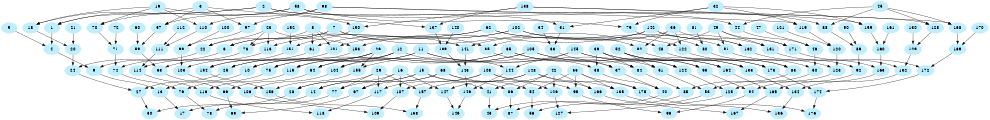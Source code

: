 /* Data Flow Graph */
digraph dfg{
size="6.6";
node[color=lightblue1, style=filled];
"2"->"1"
"3"->"1"
"5"->"4"
"1"->"4"
"7"->"6"
"8"->"6"
"4"->"9"
"6"->"9"
"11"->"10"
"12"->"10"
"9"->"13"
"10"->"13"
"15"->"14"
"16"->"14"
"13"->"17"
"14"->"17"
"2"->"18"
"19"->"18"
"21"->"20"
"18"->"20"
"7"->"22"
"23"->"22"
"20"->"24"
"22"->"24"
"11"->"25"
"26"->"25"
"24"->"27"
"25"->"27"
"15"->"28"
"29"->"28"
"27"->"30"
"28"->"30"
"2"->"31"
"32"->"31"
"34"->"33"
"31"->"33"
"7"->"35"
"36"->"35"
"33"->"37"
"35"->"37"
"11"->"38"
"39"->"38"
"37"->"40"
"38"->"40"
"15"->"41"
"42"->"41"
"40"->"43"
"41"->"43"
"2"->"44"
"45"->"44"
"47"->"46"
"44"->"46"
"7"->"48"
"49"->"48"
"46"->"50"
"48"->"50"
"11"->"51"
"52"->"51"
"50"->"53"
"51"->"53"
"15"->"54"
"55"->"54"
"53"->"56"
"54"->"56"
"58"->"57"
"3"->"57"
"60"->"59"
"57"->"59"
"62"->"61"
"8"->"61"
"59"->"63"
"61"->"63"
"65"->"64"
"12"->"64"
"63"->"66"
"64"->"66"
"68"->"67"
"16"->"67"
"66"->"69"
"67"->"69"
"58"->"70"
"19"->"70"
"72"->"71"
"70"->"71"
"62"->"73"
"23"->"73"
"71"->"74"
"73"->"74"
"65"->"75"
"26"->"75"
"74"->"76"
"75"->"76"
"68"->"77"
"29"->"77"
"76"->"78"
"77"->"78"
"58"->"79"
"32"->"79"
"81"->"80"
"79"->"80"
"62"->"82"
"36"->"82"
"80"->"83"
"82"->"83"
"65"->"84"
"39"->"84"
"83"->"85"
"84"->"85"
"68"->"86"
"42"->"86"
"85"->"87"
"86"->"87"
"58"->"88"
"45"->"88"
"90"->"89"
"88"->"89"
"62"->"91"
"49"->"91"
"89"->"92"
"91"->"92"
"65"->"93"
"52"->"93"
"92"->"94"
"93"->"94"
"68"->"95"
"55"->"95"
"94"->"96"
"95"->"96"
"98"->"97"
"3"->"97"
"100"->"99"
"97"->"99"
"102"->"101"
"8"->"101"
"99"->"103"
"101"->"103"
"105"->"104"
"12"->"104"
"103"->"106"
"104"->"106"
"108"->"107"
"16"->"107"
"106"->"109"
"107"->"109"
"98"->"110"
"19"->"110"
"112"->"111"
"110"->"111"
"102"->"113"
"23"->"113"
"111"->"114"
"113"->"114"
"105"->"115"
"26"->"115"
"114"->"116"
"115"->"116"
"108"->"117"
"29"->"117"
"116"->"118"
"117"->"118"
"98"->"119"
"32"->"119"
"121"->"120"
"119"->"120"
"102"->"122"
"36"->"122"
"120"->"123"
"122"->"123"
"105"->"124"
"39"->"124"
"123"->"125"
"124"->"125"
"108"->"126"
"42"->"126"
"125"->"127"
"126"->"127"
"98"->"128"
"45"->"128"
"130"->"129"
"128"->"129"
"102"->"131"
"49"->"131"
"129"->"132"
"131"->"132"
"105"->"133"
"52"->"133"
"132"->"134"
"133"->"134"
"108"->"135"
"55"->"135"
"134"->"136"
"135"->"136"
"138"->"137"
"3"->"137"
"140"->"139"
"137"->"139"
"142"->"141"
"8"->"141"
"139"->"143"
"141"->"143"
"145"->"144"
"12"->"144"
"143"->"146"
"144"->"146"
"148"->"147"
"16"->"147"
"146"->"149"
"147"->"149"
"138"->"150"
"19"->"150"
"152"->"151"
"150"->"151"
"142"->"153"
"23"->"153"
"151"->"154"
"153"->"154"
"145"->"155"
"26"->"155"
"154"->"156"
"155"->"156"
"148"->"157"
"29"->"157"
"156"->"158"
"157"->"158"
"138"->"159"
"32"->"159"
"161"->"160"
"159"->"160"
"142"->"162"
"36"->"162"
"160"->"163"
"162"->"163"
"145"->"164"
"39"->"164"
"163"->"165"
"164"->"165"
"148"->"166"
"42"->"166"
"165"->"167"
"166"->"167"
"138"->"168"
"45"->"168"
"170"->"169"
"168"->"169"
"142"->"171"
"49"->"171"
"169"->"172"
"171"->"172"
"145"->"173"
"52"->"173"
"172"->"174"
"173"->"174"
"148"->"175"
"55"->"175"
"174"->"176"
"175"->"176"
}
